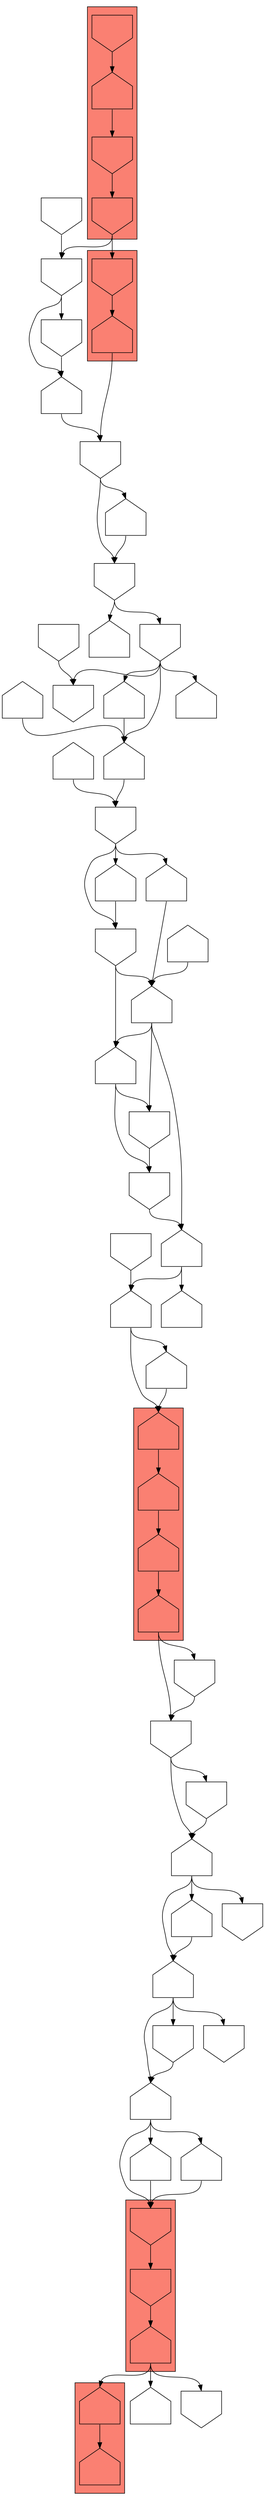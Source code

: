 digraph asm {
	edge [headport=n,tailport=s];
subgraph cluster_C9106_12300_5840 {
	9106 [label="",height=1,width=1,shape=invhouse];
	12300 [label="",height=1,width=1,shape=invhouse];
	5840 [label="",height=1,width=1,shape=house];
	style=filled;
	fillcolor=salmon;
}
subgraph cluster_C15272_11023 {
	15272 [label="",height=1,width=1,shape=house];
	11023 [label="",height=1,width=1,shape=house];
	style=filled;
	fillcolor=salmon;
}
subgraph cluster_C1194_6585_3373_3640 {
	1194 [label="",height=1,width=1,shape=house];
	6585 [label="",height=1,width=1,shape=house];
	3373 [label="",height=1,width=1,shape=house];
	3640 [label="",height=1,width=1,shape=house];
	style=filled;
	fillcolor=salmon;
}
subgraph cluster_C10606_2228 {
	10606 [label="",height=1,width=1,shape=invhouse];
	2228 [label="",height=1,width=1,shape=house];
	style=filled;
	fillcolor=salmon;
}
subgraph cluster_C16800_4213_2032_11243 {
	16800 [label="",height=1,width=1,shape=invhouse];
	4213 [label="",height=1,width=1,shape=house];
	2032 [label="",height=1,width=1,shape=invhouse];
	11243 [label="",height=1,width=1,shape=invhouse];
	style=filled;
	fillcolor=salmon;
}
	9961 [label="",height=1,width=1,shape=house];
	17209 [label="",height=1,width=1,shape=invhouse];
	5773 [label="",height=1,width=1,shape=house];
	16440 [label="",height=1,width=1,shape=house];
	16464 [label="",height=1,width=1,shape=house];
	17213 [label="",height=1,width=1,shape=invhouse];
	20058 [label="",height=1,width=1,shape=house];
	17190 [label="",height=1,width=1,shape=invhouse];
	15808 [label="",height=1,width=1,shape=house];
	19921 [label="",height=1,width=1,shape=house];
	15855 [label="",height=1,width=1,shape=invhouse];
	99 [label="",height=1,width=1,shape=invhouse];
	16847 [label="",height=1,width=1,shape=invhouse];
	13999 [label="",height=1,width=1,shape=invhouse];
	2890 [label="",height=1,width=1,shape=house];
	15416 [label="",height=1,width=1,shape=house];
	5309 [label="",height=1,width=1,shape=house];
	11745 [label="",height=1,width=1,shape=house];
	9077 [label="",height=1,width=1,shape=house];
	16120 [label="",height=1,width=1,shape=house];
	16931 [label="",height=1,width=1,shape=invhouse];
	18288 [label="",height=1,width=1,shape=invhouse];
	6769 [label="",height=1,width=1,shape=invhouse];
	6040 [label="",height=1,width=1,shape=invhouse];
	8209 [label="",height=1,width=1,shape=house];
	18279 [label="",height=1,width=1,shape=house];
	4052 [label="",height=1,width=1,shape=house];
	20441 [label="",height=1,width=1,shape=house];
	9169 [label="",height=1,width=1,shape=house];
	13295 [label="",height=1,width=1,shape=invhouse];
	7459 [label="",height=1,width=1,shape=invhouse];
	11607 [label="",height=1,width=1,shape=invhouse];
	9143 [label="",height=1,width=1,shape=house];
	16429 [label="",height=1,width=1,shape=house];
	4235 [label="",height=1,width=1,shape=invhouse];
	8452 [label="",height=1,width=1,shape=house];
	467 [label="",height=1,width=1,shape=invhouse];
	3021 [label="",height=1,width=1,shape=house];
	8137 [label="",height=1,width=1,shape=invhouse];
	8150 [label="",height=1,width=1,shape=invhouse];
	10108 [label="",height=1,width=1,shape=house];
	10798 [label="",height=1,width=1,shape=invhouse];
	9803 [label="",height=1,width=1,shape=house];
	7067 [label="",height=1,width=1,shape=invhouse];
	9106 -> 12300
	12300 -> 5840
	5840 -> 9961
	5840 -> 15272
	5840 -> 17209
	15272 -> 11023
	5773 -> 9106
	5773 -> 16440
	5773 -> 16464
	16440 -> 9106
	16464 -> 9106
	17213 -> 5773
	20058 -> 5773
	20058 -> 17190
	20058 -> 17213
	15808 -> 20058
	19921 -> 15808
	19921 -> 15855
	19921 -> 20058
	99 -> 16847
	99 -> 19921
	16847 -> 19921
	3640 -> 99
	3640 -> 13999
	13999 -> 99
	3373 -> 3640
	6585 -> 3373
	1194 -> 6585
	2890 -> 1194
	2890 -> 15416
	15416 -> 1194
	5309 -> 2890
	5309 -> 11745
	9077 -> 5309
	9077 -> 16120
	9077 -> 18288
	16120 -> 16931
	16120 -> 18288
	16931 -> 5309
	18288 -> 16931
	6769 -> 9077
	6769 -> 16120
	6040 -> 6769
	6040 -> 8209
	6040 -> 18279
	8209 -> 9077
	18279 -> 6769
	4052 -> 6040
	20441 -> 6040
	9169 -> 20441
	13295 -> 7459
	13295 -> 9143
	13295 -> 16429
	13295 -> 20441
	11607 -> 7459
	16429 -> 20441
	4235 -> 8452
	4235 -> 13295
	467 -> 3021
	467 -> 4235
	3021 -> 4235
	2228 -> 467
	10606 -> 2228
	11243 -> 8137
	11243 -> 10606
	8137 -> 8150
	8137 -> 10108
	8150 -> 10108
	10108 -> 467
	10798 -> 8137
	2032 -> 11243
	4213 -> 2032
	16800 -> 4213
	9803 -> 9077
	7067 -> 2890
}